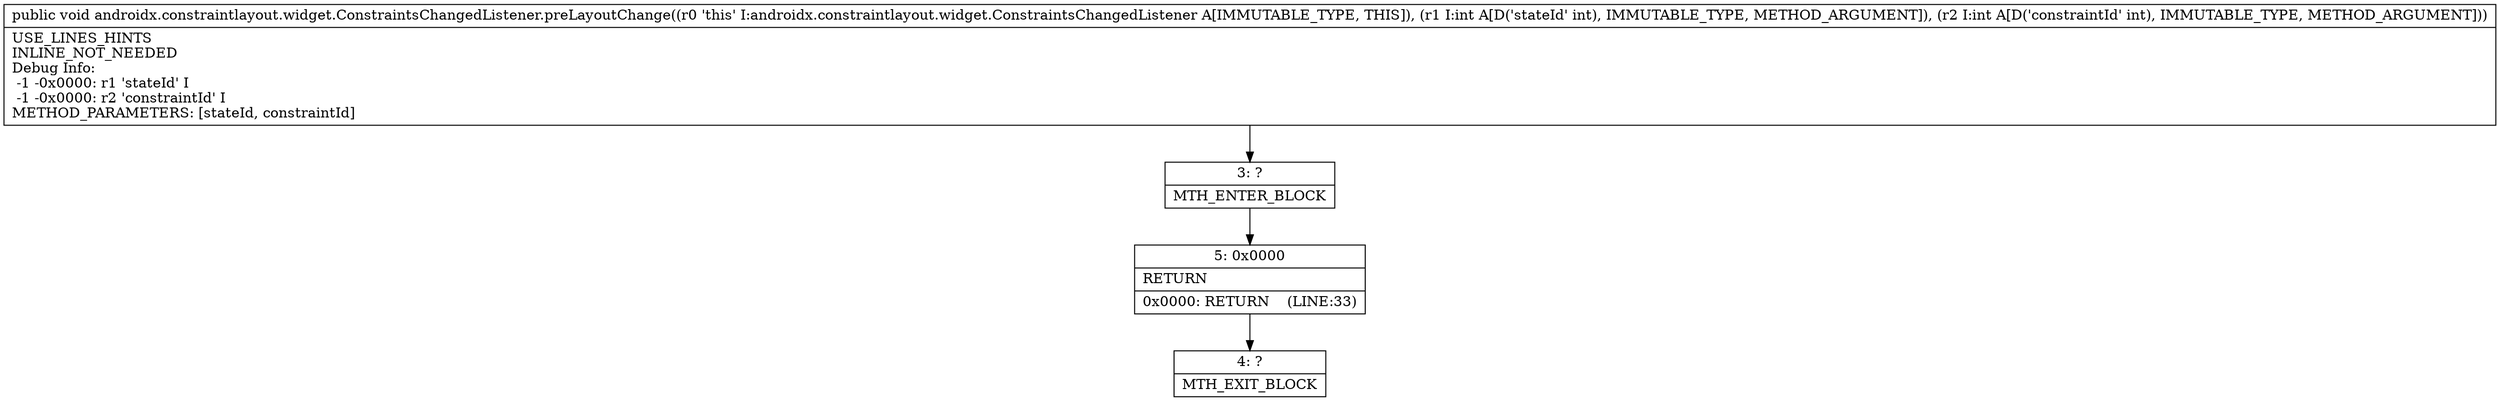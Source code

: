 digraph "CFG forandroidx.constraintlayout.widget.ConstraintsChangedListener.preLayoutChange(II)V" {
Node_3 [shape=record,label="{3\:\ ?|MTH_ENTER_BLOCK\l}"];
Node_5 [shape=record,label="{5\:\ 0x0000|RETURN\l|0x0000: RETURN    (LINE:33)\l}"];
Node_4 [shape=record,label="{4\:\ ?|MTH_EXIT_BLOCK\l}"];
MethodNode[shape=record,label="{public void androidx.constraintlayout.widget.ConstraintsChangedListener.preLayoutChange((r0 'this' I:androidx.constraintlayout.widget.ConstraintsChangedListener A[IMMUTABLE_TYPE, THIS]), (r1 I:int A[D('stateId' int), IMMUTABLE_TYPE, METHOD_ARGUMENT]), (r2 I:int A[D('constraintId' int), IMMUTABLE_TYPE, METHOD_ARGUMENT]))  | USE_LINES_HINTS\lINLINE_NOT_NEEDED\lDebug Info:\l  \-1 \-0x0000: r1 'stateId' I\l  \-1 \-0x0000: r2 'constraintId' I\lMETHOD_PARAMETERS: [stateId, constraintId]\l}"];
MethodNode -> Node_3;Node_3 -> Node_5;
Node_5 -> Node_4;
}

